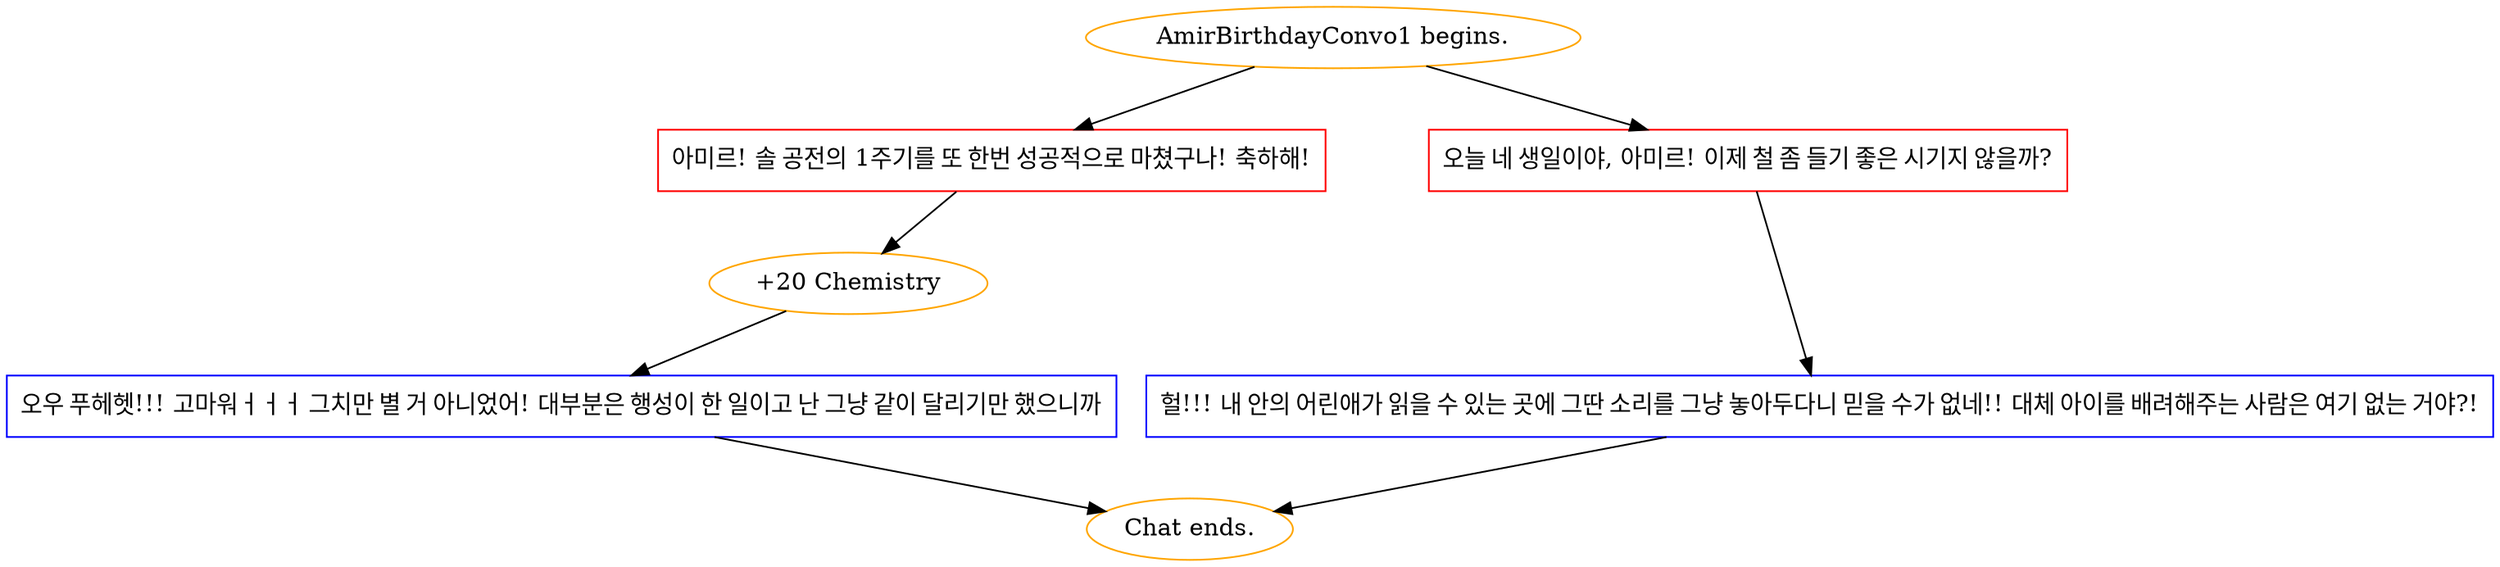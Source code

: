 digraph {
	"AmirBirthdayConvo1 begins." [color=orange];
		"AmirBirthdayConvo1 begins." -> j3184659837;
		"AmirBirthdayConvo1 begins." -> j2289999434;
	j3184659837 [label="아미르! 솔 공전의 1주기를 또 한번 성공적으로 마쳤구나! 축하해!",shape=box,color=red];
		j3184659837 -> j1889051519;
	j2289999434 [label="오늘 네 생일이야, 아미르! 이제 철 좀 들기 좋은 시기지 않을까?",shape=box,color=red];
		j2289999434 -> j288581766;
	j1889051519 [label="+20 Chemistry",color=orange];
		j1889051519 -> j2558833563;
	j288581766 [label="헐!!! 내 안의 어린애가 읽을 수 있는 곳에 그딴 소리를 그냥 놓아두다니 믿을 수가 없네!! 대체 아이를 배려해주는 사람은 여기 없는 거야?!",shape=box,color=blue];
		j288581766 -> "Chat ends.";
	j2558833563 [label="오우 푸헤헷!!! 고마워ㅓㅓㅓ 그치만 별 거 아니었어! 대부분은 행성이 한 일이고 난 그냥 같이 달리기만 했으니까",shape=box,color=blue];
		j2558833563 -> "Chat ends.";
	"Chat ends." [color=orange];
}